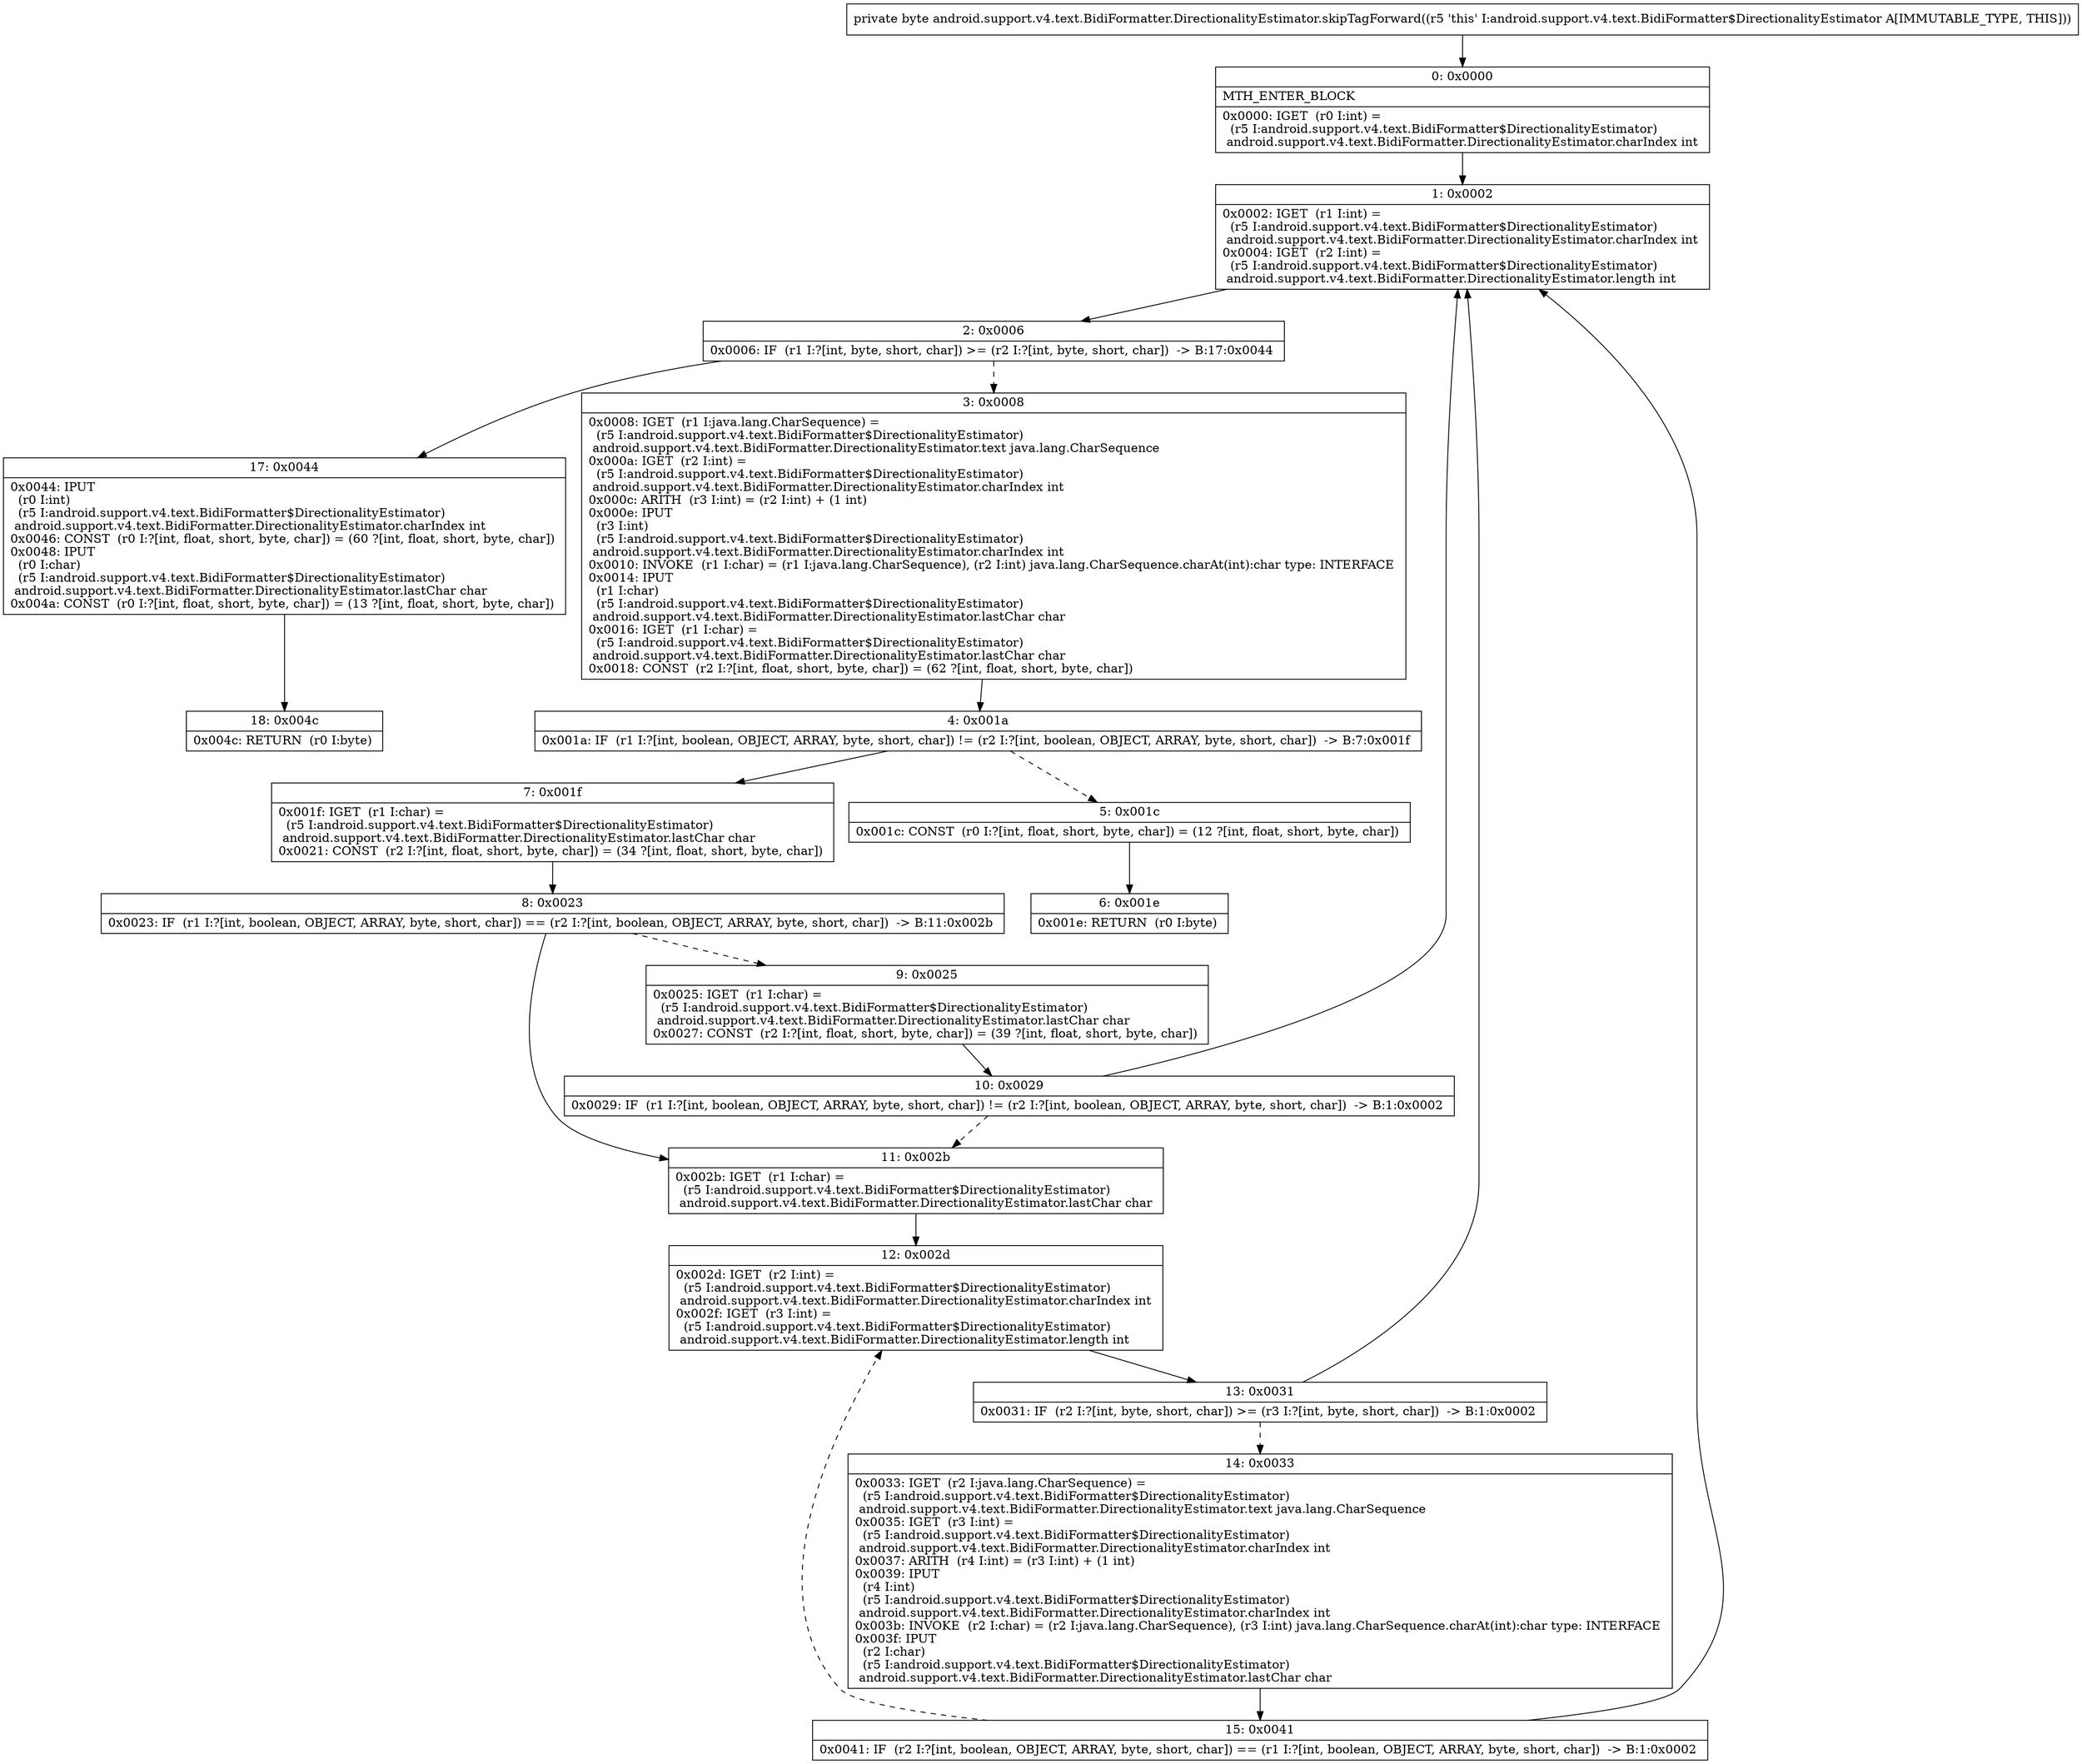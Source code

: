 digraph "CFG forandroid.support.v4.text.BidiFormatter.DirectionalityEstimator.skipTagForward()B" {
Node_0 [shape=record,label="{0\:\ 0x0000|MTH_ENTER_BLOCK\l|0x0000: IGET  (r0 I:int) = \l  (r5 I:android.support.v4.text.BidiFormatter$DirectionalityEstimator)\l android.support.v4.text.BidiFormatter.DirectionalityEstimator.charIndex int \l}"];
Node_1 [shape=record,label="{1\:\ 0x0002|0x0002: IGET  (r1 I:int) = \l  (r5 I:android.support.v4.text.BidiFormatter$DirectionalityEstimator)\l android.support.v4.text.BidiFormatter.DirectionalityEstimator.charIndex int \l0x0004: IGET  (r2 I:int) = \l  (r5 I:android.support.v4.text.BidiFormatter$DirectionalityEstimator)\l android.support.v4.text.BidiFormatter.DirectionalityEstimator.length int \l}"];
Node_2 [shape=record,label="{2\:\ 0x0006|0x0006: IF  (r1 I:?[int, byte, short, char]) \>= (r2 I:?[int, byte, short, char])  \-\> B:17:0x0044 \l}"];
Node_3 [shape=record,label="{3\:\ 0x0008|0x0008: IGET  (r1 I:java.lang.CharSequence) = \l  (r5 I:android.support.v4.text.BidiFormatter$DirectionalityEstimator)\l android.support.v4.text.BidiFormatter.DirectionalityEstimator.text java.lang.CharSequence \l0x000a: IGET  (r2 I:int) = \l  (r5 I:android.support.v4.text.BidiFormatter$DirectionalityEstimator)\l android.support.v4.text.BidiFormatter.DirectionalityEstimator.charIndex int \l0x000c: ARITH  (r3 I:int) = (r2 I:int) + (1 int) \l0x000e: IPUT  \l  (r3 I:int)\l  (r5 I:android.support.v4.text.BidiFormatter$DirectionalityEstimator)\l android.support.v4.text.BidiFormatter.DirectionalityEstimator.charIndex int \l0x0010: INVOKE  (r1 I:char) = (r1 I:java.lang.CharSequence), (r2 I:int) java.lang.CharSequence.charAt(int):char type: INTERFACE \l0x0014: IPUT  \l  (r1 I:char)\l  (r5 I:android.support.v4.text.BidiFormatter$DirectionalityEstimator)\l android.support.v4.text.BidiFormatter.DirectionalityEstimator.lastChar char \l0x0016: IGET  (r1 I:char) = \l  (r5 I:android.support.v4.text.BidiFormatter$DirectionalityEstimator)\l android.support.v4.text.BidiFormatter.DirectionalityEstimator.lastChar char \l0x0018: CONST  (r2 I:?[int, float, short, byte, char]) = (62 ?[int, float, short, byte, char]) \l}"];
Node_4 [shape=record,label="{4\:\ 0x001a|0x001a: IF  (r1 I:?[int, boolean, OBJECT, ARRAY, byte, short, char]) != (r2 I:?[int, boolean, OBJECT, ARRAY, byte, short, char])  \-\> B:7:0x001f \l}"];
Node_5 [shape=record,label="{5\:\ 0x001c|0x001c: CONST  (r0 I:?[int, float, short, byte, char]) = (12 ?[int, float, short, byte, char]) \l}"];
Node_6 [shape=record,label="{6\:\ 0x001e|0x001e: RETURN  (r0 I:byte) \l}"];
Node_7 [shape=record,label="{7\:\ 0x001f|0x001f: IGET  (r1 I:char) = \l  (r5 I:android.support.v4.text.BidiFormatter$DirectionalityEstimator)\l android.support.v4.text.BidiFormatter.DirectionalityEstimator.lastChar char \l0x0021: CONST  (r2 I:?[int, float, short, byte, char]) = (34 ?[int, float, short, byte, char]) \l}"];
Node_8 [shape=record,label="{8\:\ 0x0023|0x0023: IF  (r1 I:?[int, boolean, OBJECT, ARRAY, byte, short, char]) == (r2 I:?[int, boolean, OBJECT, ARRAY, byte, short, char])  \-\> B:11:0x002b \l}"];
Node_9 [shape=record,label="{9\:\ 0x0025|0x0025: IGET  (r1 I:char) = \l  (r5 I:android.support.v4.text.BidiFormatter$DirectionalityEstimator)\l android.support.v4.text.BidiFormatter.DirectionalityEstimator.lastChar char \l0x0027: CONST  (r2 I:?[int, float, short, byte, char]) = (39 ?[int, float, short, byte, char]) \l}"];
Node_10 [shape=record,label="{10\:\ 0x0029|0x0029: IF  (r1 I:?[int, boolean, OBJECT, ARRAY, byte, short, char]) != (r2 I:?[int, boolean, OBJECT, ARRAY, byte, short, char])  \-\> B:1:0x0002 \l}"];
Node_11 [shape=record,label="{11\:\ 0x002b|0x002b: IGET  (r1 I:char) = \l  (r5 I:android.support.v4.text.BidiFormatter$DirectionalityEstimator)\l android.support.v4.text.BidiFormatter.DirectionalityEstimator.lastChar char \l}"];
Node_12 [shape=record,label="{12\:\ 0x002d|0x002d: IGET  (r2 I:int) = \l  (r5 I:android.support.v4.text.BidiFormatter$DirectionalityEstimator)\l android.support.v4.text.BidiFormatter.DirectionalityEstimator.charIndex int \l0x002f: IGET  (r3 I:int) = \l  (r5 I:android.support.v4.text.BidiFormatter$DirectionalityEstimator)\l android.support.v4.text.BidiFormatter.DirectionalityEstimator.length int \l}"];
Node_13 [shape=record,label="{13\:\ 0x0031|0x0031: IF  (r2 I:?[int, byte, short, char]) \>= (r3 I:?[int, byte, short, char])  \-\> B:1:0x0002 \l}"];
Node_14 [shape=record,label="{14\:\ 0x0033|0x0033: IGET  (r2 I:java.lang.CharSequence) = \l  (r5 I:android.support.v4.text.BidiFormatter$DirectionalityEstimator)\l android.support.v4.text.BidiFormatter.DirectionalityEstimator.text java.lang.CharSequence \l0x0035: IGET  (r3 I:int) = \l  (r5 I:android.support.v4.text.BidiFormatter$DirectionalityEstimator)\l android.support.v4.text.BidiFormatter.DirectionalityEstimator.charIndex int \l0x0037: ARITH  (r4 I:int) = (r3 I:int) + (1 int) \l0x0039: IPUT  \l  (r4 I:int)\l  (r5 I:android.support.v4.text.BidiFormatter$DirectionalityEstimator)\l android.support.v4.text.BidiFormatter.DirectionalityEstimator.charIndex int \l0x003b: INVOKE  (r2 I:char) = (r2 I:java.lang.CharSequence), (r3 I:int) java.lang.CharSequence.charAt(int):char type: INTERFACE \l0x003f: IPUT  \l  (r2 I:char)\l  (r5 I:android.support.v4.text.BidiFormatter$DirectionalityEstimator)\l android.support.v4.text.BidiFormatter.DirectionalityEstimator.lastChar char \l}"];
Node_15 [shape=record,label="{15\:\ 0x0041|0x0041: IF  (r2 I:?[int, boolean, OBJECT, ARRAY, byte, short, char]) == (r1 I:?[int, boolean, OBJECT, ARRAY, byte, short, char])  \-\> B:1:0x0002 \l}"];
Node_17 [shape=record,label="{17\:\ 0x0044|0x0044: IPUT  \l  (r0 I:int)\l  (r5 I:android.support.v4.text.BidiFormatter$DirectionalityEstimator)\l android.support.v4.text.BidiFormatter.DirectionalityEstimator.charIndex int \l0x0046: CONST  (r0 I:?[int, float, short, byte, char]) = (60 ?[int, float, short, byte, char]) \l0x0048: IPUT  \l  (r0 I:char)\l  (r5 I:android.support.v4.text.BidiFormatter$DirectionalityEstimator)\l android.support.v4.text.BidiFormatter.DirectionalityEstimator.lastChar char \l0x004a: CONST  (r0 I:?[int, float, short, byte, char]) = (13 ?[int, float, short, byte, char]) \l}"];
Node_18 [shape=record,label="{18\:\ 0x004c|0x004c: RETURN  (r0 I:byte) \l}"];
MethodNode[shape=record,label="{private byte android.support.v4.text.BidiFormatter.DirectionalityEstimator.skipTagForward((r5 'this' I:android.support.v4.text.BidiFormatter$DirectionalityEstimator A[IMMUTABLE_TYPE, THIS])) }"];
MethodNode -> Node_0;
Node_0 -> Node_1;
Node_1 -> Node_2;
Node_2 -> Node_3[style=dashed];
Node_2 -> Node_17;
Node_3 -> Node_4;
Node_4 -> Node_5[style=dashed];
Node_4 -> Node_7;
Node_5 -> Node_6;
Node_7 -> Node_8;
Node_8 -> Node_9[style=dashed];
Node_8 -> Node_11;
Node_9 -> Node_10;
Node_10 -> Node_1;
Node_10 -> Node_11[style=dashed];
Node_11 -> Node_12;
Node_12 -> Node_13;
Node_13 -> Node_1;
Node_13 -> Node_14[style=dashed];
Node_14 -> Node_15;
Node_15 -> Node_1;
Node_15 -> Node_12[style=dashed];
Node_17 -> Node_18;
}

